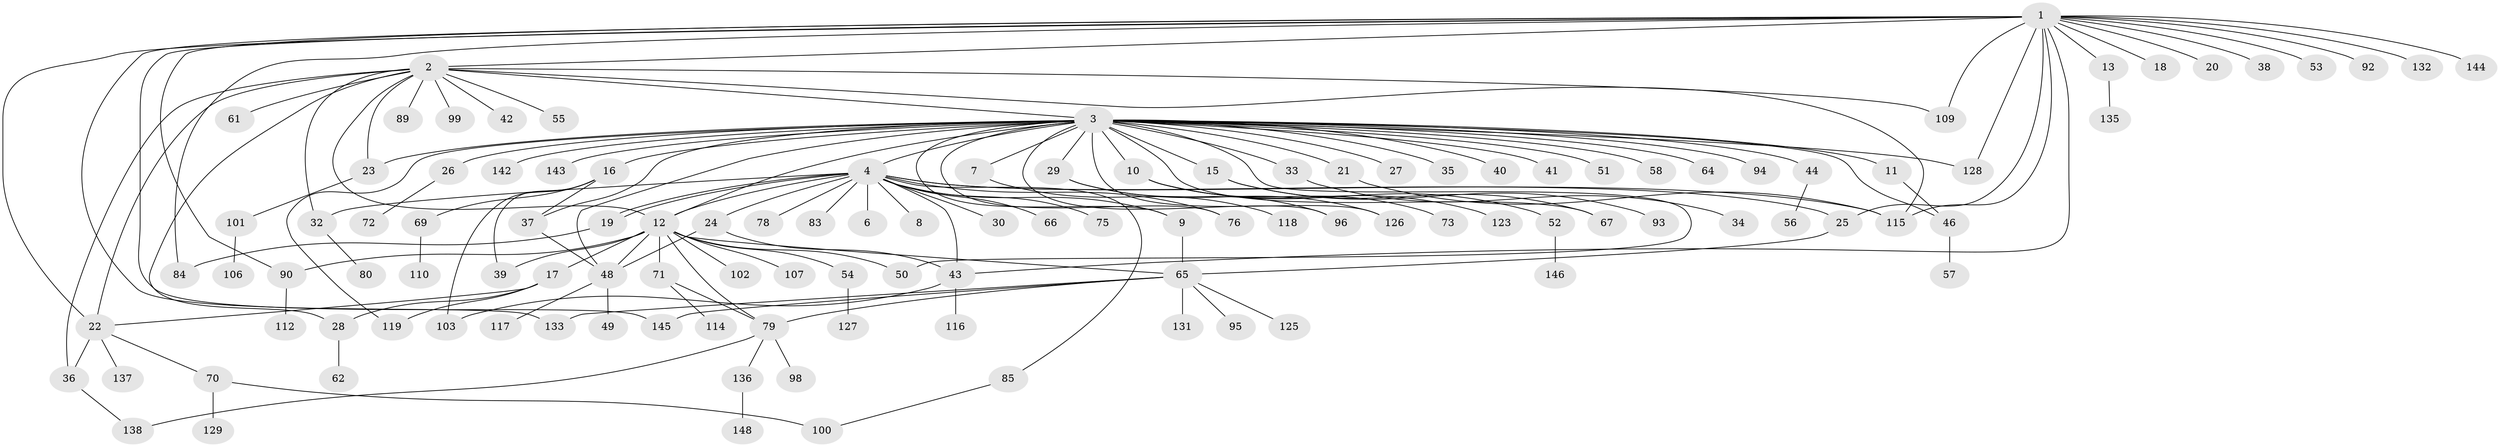 // Generated by graph-tools (version 1.1) at 2025/23/03/03/25 07:23:49]
// undirected, 115 vertices, 155 edges
graph export_dot {
graph [start="1"]
  node [color=gray90,style=filled];
  1 [super="+14"];
  2 [super="+63"];
  3 [super="+5"];
  4 [super="+104"];
  6 [super="+134"];
  7 [super="+77"];
  8;
  9;
  10 [super="+68"];
  11 [super="+74"];
  12 [super="+82"];
  13 [super="+31"];
  15 [super="+81"];
  16 [super="+60"];
  17 [super="+47"];
  18;
  19 [super="+108"];
  20;
  21;
  22 [super="+59"];
  23;
  24;
  25;
  26 [super="+45"];
  27;
  28 [super="+124"];
  29 [super="+139"];
  30;
  32 [super="+111"];
  33 [super="+121"];
  34 [super="+86"];
  35;
  36;
  37 [super="+147"];
  38;
  39 [super="+122"];
  40;
  41 [super="+87"];
  42;
  43 [super="+130"];
  44;
  46;
  48 [super="+97"];
  49 [super="+141"];
  50 [super="+149"];
  51;
  52;
  53;
  54;
  55;
  56;
  57;
  58;
  61;
  62;
  64;
  65 [super="+120"];
  66;
  67;
  69;
  70;
  71;
  72;
  73;
  75;
  76;
  78;
  79 [super="+88"];
  80;
  83;
  84 [super="+91"];
  85;
  89;
  90;
  92;
  93;
  94;
  95;
  96;
  98;
  99;
  100;
  101 [super="+113"];
  102;
  103 [super="+105"];
  106;
  107;
  109;
  110;
  112;
  114;
  115;
  116;
  117;
  118;
  119;
  123;
  125;
  126 [super="+140"];
  127;
  128;
  129;
  131;
  132;
  133;
  135;
  136;
  137;
  138;
  142;
  143;
  144;
  145;
  146;
  148;
  1 -- 2;
  1 -- 13;
  1 -- 18;
  1 -- 20;
  1 -- 22;
  1 -- 25;
  1 -- 38;
  1 -- 84;
  1 -- 90;
  1 -- 92;
  1 -- 109;
  1 -- 128;
  1 -- 132;
  1 -- 145;
  1 -- 144;
  1 -- 115;
  1 -- 133;
  1 -- 53;
  1 -- 43;
  2 -- 3 [weight=2];
  2 -- 12;
  2 -- 23;
  2 -- 28;
  2 -- 32;
  2 -- 36;
  2 -- 42;
  2 -- 55;
  2 -- 61;
  2 -- 99;
  2 -- 22;
  2 -- 115;
  2 -- 89;
  2 -- 109;
  3 -- 4;
  3 -- 7;
  3 -- 9;
  3 -- 10;
  3 -- 12 [weight=2];
  3 -- 15;
  3 -- 16;
  3 -- 21;
  3 -- 26;
  3 -- 27;
  3 -- 29;
  3 -- 33;
  3 -- 35;
  3 -- 37;
  3 -- 40;
  3 -- 41;
  3 -- 44;
  3 -- 50;
  3 -- 51;
  3 -- 58;
  3 -- 64;
  3 -- 67;
  3 -- 76;
  3 -- 94;
  3 -- 96;
  3 -- 119;
  3 -- 126;
  3 -- 128;
  3 -- 142;
  3 -- 143;
  3 -- 23;
  3 -- 11;
  3 -- 46;
  3 -- 48;
  4 -- 6;
  4 -- 8;
  4 -- 9;
  4 -- 12;
  4 -- 19;
  4 -- 19;
  4 -- 24;
  4 -- 30;
  4 -- 32;
  4 -- 43;
  4 -- 66;
  4 -- 75;
  4 -- 76;
  4 -- 78;
  4 -- 83;
  4 -- 85;
  4 -- 115 [weight=2];
  4 -- 25;
  7 -- 118;
  9 -- 65;
  10 -- 52;
  10 -- 73;
  10 -- 123;
  11 -- 46;
  12 -- 17 [weight=2];
  12 -- 39;
  12 -- 48 [weight=2];
  12 -- 50;
  12 -- 54;
  12 -- 71;
  12 -- 90;
  12 -- 102;
  12 -- 107;
  12 -- 65;
  12 -- 79;
  13 -- 135;
  15 -- 67;
  15 -- 93;
  16 -- 103;
  16 -- 37;
  16 -- 69;
  16 -- 39;
  17 -- 22;
  17 -- 119;
  17 -- 28;
  19 -- 84;
  21 -- 115;
  22 -- 36;
  22 -- 70;
  22 -- 137;
  23 -- 101;
  24 -- 43;
  24 -- 48;
  25 -- 65;
  26 -- 72;
  28 -- 62;
  29 -- 96;
  29 -- 126;
  32 -- 80;
  33 -- 34;
  36 -- 138;
  37 -- 48;
  43 -- 116;
  43 -- 103;
  44 -- 56;
  46 -- 57;
  48 -- 49;
  48 -- 117;
  52 -- 146;
  54 -- 127;
  65 -- 79;
  65 -- 95;
  65 -- 131;
  65 -- 145;
  65 -- 133;
  65 -- 125;
  69 -- 110;
  70 -- 100;
  70 -- 129;
  71 -- 114;
  71 -- 79;
  79 -- 136;
  79 -- 138;
  79 -- 98;
  85 -- 100;
  90 -- 112;
  101 -- 106;
  136 -- 148;
}
